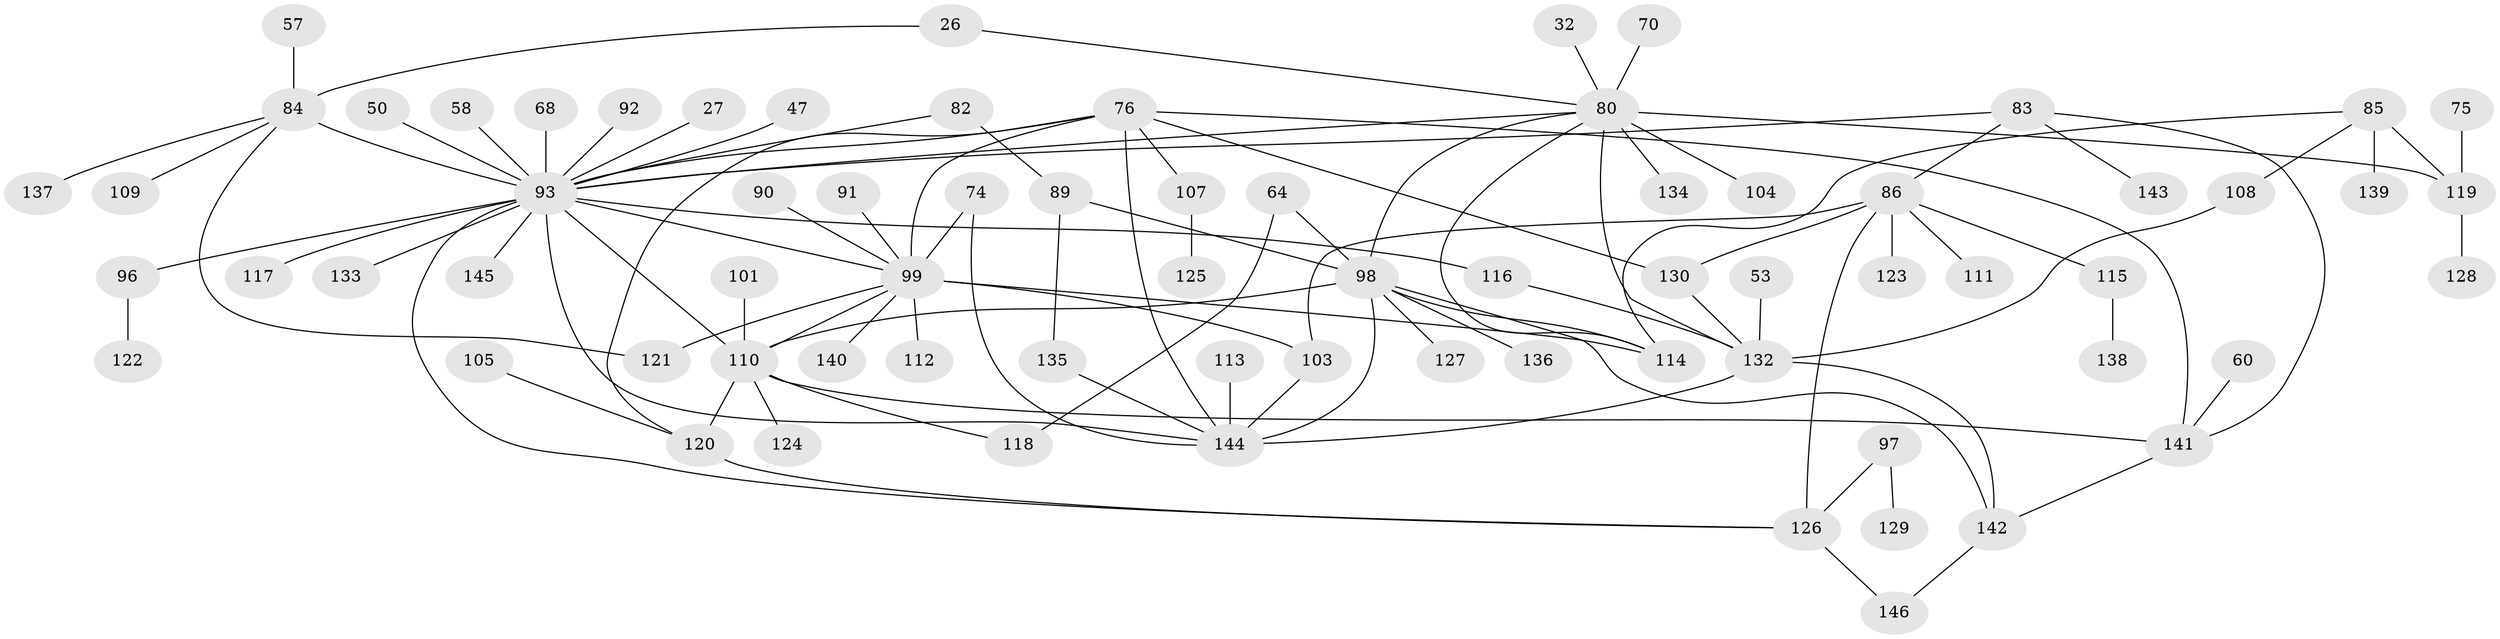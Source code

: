 // original degree distribution, {10: 0.00684931506849315, 4: 0.10273972602739725, 6: 0.04794520547945205, 9: 0.00684931506849315, 5: 0.04794520547945205, 3: 0.17123287671232876, 2: 0.2876712328767123, 7: 0.0136986301369863, 8: 0.00684931506849315, 1: 0.3082191780821918}
// Generated by graph-tools (version 1.1) at 2025/41/03/09/25 04:41:24]
// undirected, 73 vertices, 101 edges
graph export_dot {
graph [start="1"]
  node [color=gray90,style=filled];
  26 [super="+17"];
  27;
  32;
  47 [super="+35"];
  50;
  53;
  57;
  58;
  60;
  64;
  68;
  70;
  74;
  75;
  76 [super="+11+12+15+73"];
  80 [super="+28+46+6"];
  82 [super="+77"];
  83;
  84 [super="+14+55"];
  85;
  86 [super="+67"];
  89 [super="+72"];
  90;
  91;
  92;
  93 [super="+40+79"];
  96;
  97 [super="+81"];
  98 [super="+44+95"];
  99 [super="+25+61"];
  101;
  103 [super="+88"];
  104;
  105;
  107;
  108;
  109;
  110 [super="+106"];
  111;
  112;
  113;
  114 [super="+56+78"];
  115;
  116;
  117;
  118;
  119 [super="+66"];
  120 [super="+100"];
  121 [super="+49"];
  122;
  123;
  124;
  125;
  126 [super="+54"];
  127;
  128;
  129;
  130 [super="+52+102"];
  132 [super="+7+16"];
  133;
  134;
  135;
  136;
  137;
  138;
  139;
  140;
  141 [super="+29+31"];
  142 [super="+51"];
  143;
  144 [super="+48+87+131"];
  145;
  146 [super="+39"];
  26 -- 80;
  26 -- 84;
  27 -- 93;
  32 -- 80;
  47 -- 93;
  50 -- 93;
  53 -- 132;
  57 -- 84;
  58 -- 93;
  60 -- 141;
  64 -- 118;
  64 -- 98;
  68 -- 93;
  70 -- 80;
  74 -- 99;
  74 -- 144;
  75 -- 119;
  76 -- 130;
  76 -- 107;
  76 -- 93 [weight=2];
  76 -- 99;
  76 -- 141 [weight=2];
  76 -- 144;
  76 -- 120;
  80 -- 134;
  80 -- 132 [weight=2];
  80 -- 93 [weight=2];
  80 -- 104;
  80 -- 119 [weight=2];
  80 -- 98;
  80 -- 114;
  82 -- 89;
  82 -- 93;
  83 -- 143;
  83 -- 86;
  83 -- 93;
  83 -- 141;
  84 -- 109;
  84 -- 93 [weight=3];
  84 -- 121;
  84 -- 137;
  85 -- 139;
  85 -- 108;
  85 -- 119 [weight=2];
  85 -- 114;
  86 -- 123;
  86 -- 126 [weight=2];
  86 -- 103;
  86 -- 115;
  86 -- 111;
  86 -- 130;
  89 -- 135;
  89 -- 98 [weight=2];
  90 -- 99;
  91 -- 99;
  92 -- 93;
  93 -- 117;
  93 -- 133;
  93 -- 96;
  93 -- 126 [weight=2];
  93 -- 144 [weight=2];
  93 -- 99;
  93 -- 145;
  93 -- 116;
  93 -- 110;
  96 -- 122;
  97 -- 129;
  97 -- 126;
  98 -- 136;
  98 -- 127;
  98 -- 144 [weight=3];
  98 -- 114;
  98 -- 142;
  98 -- 110;
  99 -- 140;
  99 -- 103 [weight=3];
  99 -- 110;
  99 -- 112;
  99 -- 114;
  99 -- 121;
  101 -- 110;
  103 -- 144;
  105 -- 120;
  107 -- 125;
  108 -- 132;
  110 -- 120 [weight=2];
  110 -- 141;
  110 -- 118;
  110 -- 124;
  113 -- 144;
  115 -- 138;
  116 -- 132;
  119 -- 128;
  120 -- 126;
  126 -- 146;
  130 -- 132;
  132 -- 144;
  132 -- 142;
  135 -- 144;
  141 -- 142;
  142 -- 146;
}
